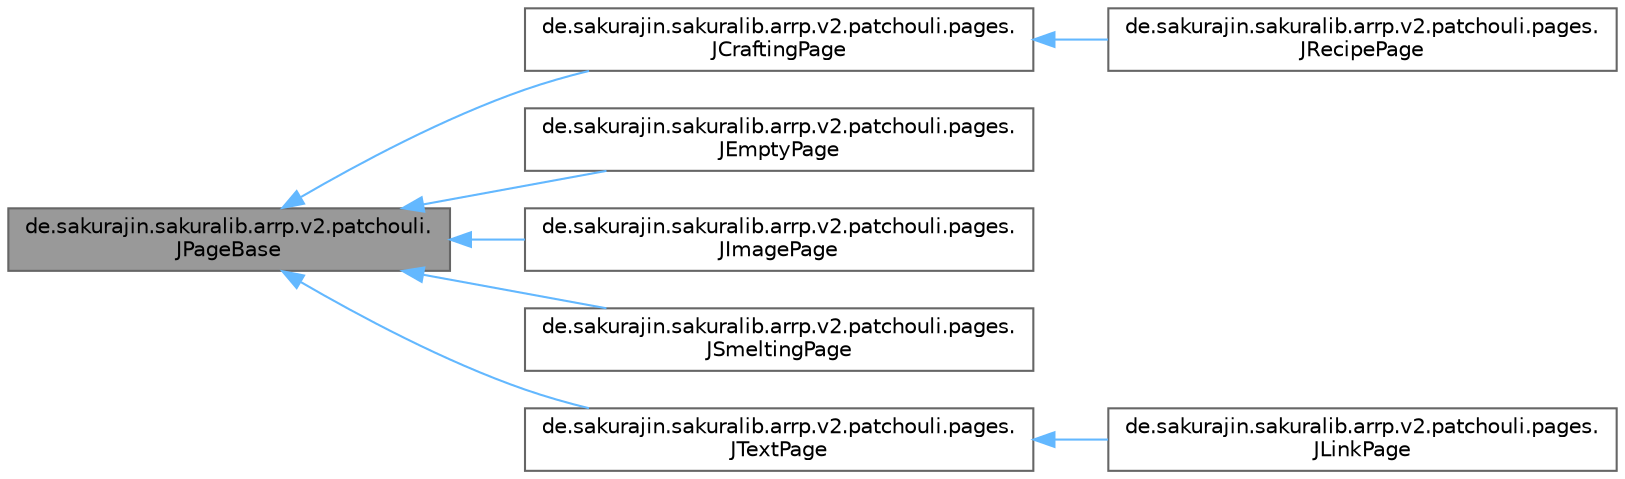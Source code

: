 digraph "de.sakurajin.sakuralib.arrp.v2.patchouli.JPageBase"
{
 // LATEX_PDF_SIZE
  bgcolor="transparent";
  edge [fontname=Helvetica,fontsize=10,labelfontname=Helvetica,labelfontsize=10];
  node [fontname=Helvetica,fontsize=10,shape=box,height=0.2,width=0.4];
  rankdir="LR";
  Node1 [label="de.sakurajin.sakuralib.arrp.v2.patchouli.\lJPageBase",height=0.2,width=0.4,color="gray40", fillcolor="grey60", style="filled", fontcolor="black",tooltip="Base class for all pages This only contains the basic data common across all page types."];
  Node1 -> Node2 [dir="back",color="steelblue1",style="solid"];
  Node2 [label="de.sakurajin.sakuralib.arrp.v2.patchouli.pages.\lJCraftingPage",height=0.2,width=0.4,color="gray40", fillcolor="white", style="filled",URL="$classde_1_1sakurajin_1_1sakuralib_1_1arrp_1_1v2_1_1patchouli_1_1pages_1_1JCraftingPage.html",tooltip="A page containing 1 or 2 crafting recipes."];
  Node2 -> Node3 [dir="back",color="steelblue1",style="solid"];
  Node3 [label="de.sakurajin.sakuralib.arrp.v2.patchouli.pages.\lJRecipePage",height=0.2,width=0.4,color="gray40", fillcolor="white", style="filled",URL="$classde_1_1sakurajin_1_1sakuralib_1_1arrp_1_1v2_1_1patchouli_1_1pages_1_1JRecipePage.html",tooltip="A page containing 1 or 2 recipes."];
  Node1 -> Node4 [dir="back",color="steelblue1",style="solid"];
  Node4 [label="de.sakurajin.sakuralib.arrp.v2.patchouli.pages.\lJEmptyPage",height=0.2,width=0.4,color="gray40", fillcolor="white", style="filled",URL="$classde_1_1sakurajin_1_1sakuralib_1_1arrp_1_1v2_1_1patchouli_1_1pages_1_1JEmptyPage.html",tooltip=" "];
  Node1 -> Node5 [dir="back",color="steelblue1",style="solid"];
  Node5 [label="de.sakurajin.sakuralib.arrp.v2.patchouli.pages.\lJImagePage",height=0.2,width=0.4,color="gray40", fillcolor="white", style="filled",URL="$classde_1_1sakurajin_1_1sakuralib_1_1arrp_1_1v2_1_1patchouli_1_1pages_1_1JImagePage.html",tooltip="A page containing images."];
  Node1 -> Node6 [dir="back",color="steelblue1",style="solid"];
  Node6 [label="de.sakurajin.sakuralib.arrp.v2.patchouli.pages.\lJSmeltingPage",height=0.2,width=0.4,color="gray40", fillcolor="white", style="filled",URL="$classde_1_1sakurajin_1_1sakuralib_1_1arrp_1_1v2_1_1patchouli_1_1pages_1_1JSmeltingPage.html",tooltip="A page containing 1 or 2 smelting recipes."];
  Node1 -> Node7 [dir="back",color="steelblue1",style="solid"];
  Node7 [label="de.sakurajin.sakuralib.arrp.v2.patchouli.pages.\lJTextPage",height=0.2,width=0.4,color="gray40", fillcolor="white", style="filled",URL="$classde_1_1sakurajin_1_1sakuralib_1_1arrp_1_1v2_1_1patchouli_1_1pages_1_1JTextPage.html",tooltip="A page containing only text."];
  Node7 -> Node8 [dir="back",color="steelblue1",style="solid"];
  Node8 [label="de.sakurajin.sakuralib.arrp.v2.patchouli.pages.\lJLinkPage",height=0.2,width=0.4,color="gray40", fillcolor="white", style="filled",URL="$classde_1_1sakurajin_1_1sakuralib_1_1arrp_1_1v2_1_1patchouli_1_1pages_1_1JLinkPage.html",tooltip="A page containing a link."];
}
